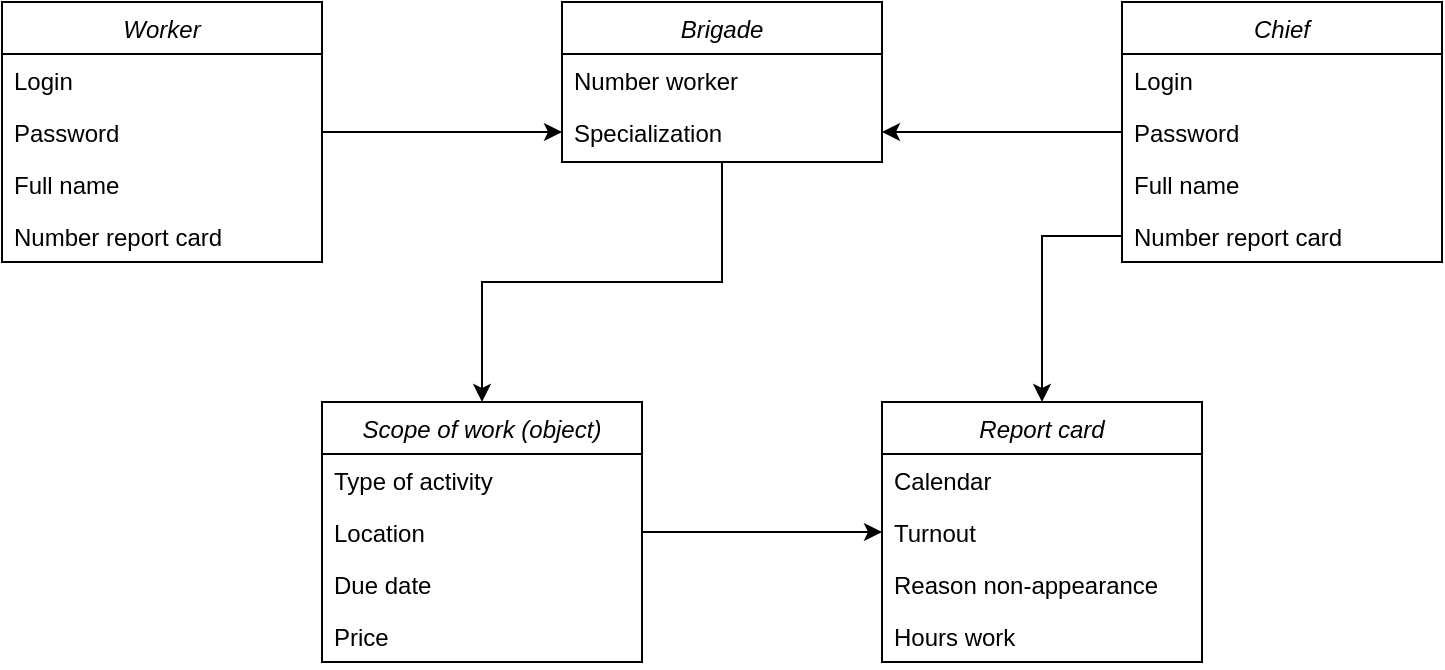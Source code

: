 <mxfile version="16.1.0" type="github">
  <diagram id="C5RBs43oDa-KdzZeNtuy" name="Page-1">
    <mxGraphModel dx="1119" dy="473" grid="1" gridSize="10" guides="1" tooltips="1" connect="1" arrows="1" fold="1" page="1" pageScale="1" pageWidth="827" pageHeight="1169" math="0" shadow="0">
      <root>
        <mxCell id="WIyWlLk6GJQsqaUBKTNV-0" />
        <mxCell id="WIyWlLk6GJQsqaUBKTNV-1" parent="WIyWlLk6GJQsqaUBKTNV-0" />
        <mxCell id="zkfFHV4jXpPFQw0GAbJ--0" value="Сhief" style="swimlane;fontStyle=2;align=center;verticalAlign=top;childLayout=stackLayout;horizontal=1;startSize=26;horizontalStack=0;resizeParent=1;resizeLast=0;collapsible=1;marginBottom=0;rounded=0;shadow=0;strokeWidth=1;" parent="WIyWlLk6GJQsqaUBKTNV-1" vertex="1">
          <mxGeometry x="600" y="40" width="160" height="130" as="geometry">
            <mxRectangle x="230" y="140" width="160" height="26" as="alternateBounds" />
          </mxGeometry>
        </mxCell>
        <mxCell id="WmMCSTiKhGLjxMHIel_o-6" value="Login" style="text;align=left;verticalAlign=top;spacingLeft=4;spacingRight=4;overflow=hidden;rotatable=0;points=[[0,0.5],[1,0.5]];portConstraint=eastwest;" vertex="1" parent="zkfFHV4jXpPFQw0GAbJ--0">
          <mxGeometry y="26" width="160" height="26" as="geometry" />
        </mxCell>
        <mxCell id="zkfFHV4jXpPFQw0GAbJ--3" value="Password" style="text;align=left;verticalAlign=top;spacingLeft=4;spacingRight=4;overflow=hidden;rotatable=0;points=[[0,0.5],[1,0.5]];portConstraint=eastwest;rounded=0;shadow=0;html=0;" parent="zkfFHV4jXpPFQw0GAbJ--0" vertex="1">
          <mxGeometry y="52" width="160" height="26" as="geometry" />
        </mxCell>
        <mxCell id="zkfFHV4jXpPFQw0GAbJ--1" value="Full name" style="text;align=left;verticalAlign=top;spacingLeft=4;spacingRight=4;overflow=hidden;rotatable=0;points=[[0,0.5],[1,0.5]];portConstraint=eastwest;" parent="zkfFHV4jXpPFQw0GAbJ--0" vertex="1">
          <mxGeometry y="78" width="160" height="26" as="geometry" />
        </mxCell>
        <mxCell id="WmMCSTiKhGLjxMHIel_o-15" value="Number report card" style="text;align=left;verticalAlign=top;spacingLeft=4;spacingRight=4;overflow=hidden;rotatable=0;points=[[0,0.5],[1,0.5]];portConstraint=eastwest;" vertex="1" parent="zkfFHV4jXpPFQw0GAbJ--0">
          <mxGeometry y="104" width="160" height="26" as="geometry" />
        </mxCell>
        <mxCell id="WmMCSTiKhGLjxMHIel_o-9" value="Report card" style="swimlane;fontStyle=2;align=center;verticalAlign=top;childLayout=stackLayout;horizontal=1;startSize=26;horizontalStack=0;resizeParent=1;resizeLast=0;collapsible=1;marginBottom=0;rounded=0;shadow=0;strokeWidth=1;" vertex="1" parent="WIyWlLk6GJQsqaUBKTNV-1">
          <mxGeometry x="480" y="240" width="160" height="130" as="geometry">
            <mxRectangle x="230" y="140" width="160" height="26" as="alternateBounds" />
          </mxGeometry>
        </mxCell>
        <mxCell id="WmMCSTiKhGLjxMHIel_o-22" value="Calendar" style="text;align=left;verticalAlign=top;spacingLeft=4;spacingRight=4;overflow=hidden;rotatable=0;points=[[0,0.5],[1,0.5]];portConstraint=eastwest;" vertex="1" parent="WmMCSTiKhGLjxMHIel_o-9">
          <mxGeometry y="26" width="160" height="26" as="geometry" />
        </mxCell>
        <mxCell id="WmMCSTiKhGLjxMHIel_o-24" value="Turnout" style="text;align=left;verticalAlign=top;spacingLeft=4;spacingRight=4;overflow=hidden;rotatable=0;points=[[0,0.5],[1,0.5]];portConstraint=eastwest;" vertex="1" parent="WmMCSTiKhGLjxMHIel_o-9">
          <mxGeometry y="52" width="160" height="26" as="geometry" />
        </mxCell>
        <mxCell id="WmMCSTiKhGLjxMHIel_o-25" value="Reason non-appearance" style="text;align=left;verticalAlign=top;spacingLeft=4;spacingRight=4;overflow=hidden;rotatable=0;points=[[0,0.5],[1,0.5]];portConstraint=eastwest;" vertex="1" parent="WmMCSTiKhGLjxMHIel_o-9">
          <mxGeometry y="78" width="160" height="26" as="geometry" />
        </mxCell>
        <mxCell id="WmMCSTiKhGLjxMHIel_o-13" value="Hours work" style="text;align=left;verticalAlign=top;spacingLeft=4;spacingRight=4;overflow=hidden;rotatable=0;points=[[0,0.5],[1,0.5]];portConstraint=eastwest;" vertex="1" parent="WmMCSTiKhGLjxMHIel_o-9">
          <mxGeometry y="104" width="160" height="26" as="geometry" />
        </mxCell>
        <mxCell id="WmMCSTiKhGLjxMHIel_o-16" value="Worker" style="swimlane;fontStyle=2;align=center;verticalAlign=top;childLayout=stackLayout;horizontal=1;startSize=26;horizontalStack=0;resizeParent=1;resizeLast=0;collapsible=1;marginBottom=0;rounded=0;shadow=0;strokeWidth=1;" vertex="1" parent="WIyWlLk6GJQsqaUBKTNV-1">
          <mxGeometry x="40" y="40" width="160" height="130" as="geometry">
            <mxRectangle x="230" y="140" width="160" height="26" as="alternateBounds" />
          </mxGeometry>
        </mxCell>
        <mxCell id="WmMCSTiKhGLjxMHIel_o-17" value="Login" style="text;align=left;verticalAlign=top;spacingLeft=4;spacingRight=4;overflow=hidden;rotatable=0;points=[[0,0.5],[1,0.5]];portConstraint=eastwest;" vertex="1" parent="WmMCSTiKhGLjxMHIel_o-16">
          <mxGeometry y="26" width="160" height="26" as="geometry" />
        </mxCell>
        <mxCell id="WmMCSTiKhGLjxMHIel_o-18" value="Password" style="text;align=left;verticalAlign=top;spacingLeft=4;spacingRight=4;overflow=hidden;rotatable=0;points=[[0,0.5],[1,0.5]];portConstraint=eastwest;rounded=0;shadow=0;html=0;" vertex="1" parent="WmMCSTiKhGLjxMHIel_o-16">
          <mxGeometry y="52" width="160" height="26" as="geometry" />
        </mxCell>
        <mxCell id="WmMCSTiKhGLjxMHIel_o-19" value="Full name" style="text;align=left;verticalAlign=top;spacingLeft=4;spacingRight=4;overflow=hidden;rotatable=0;points=[[0,0.5],[1,0.5]];portConstraint=eastwest;" vertex="1" parent="WmMCSTiKhGLjxMHIel_o-16">
          <mxGeometry y="78" width="160" height="26" as="geometry" />
        </mxCell>
        <mxCell id="WmMCSTiKhGLjxMHIel_o-21" value="Number report card" style="text;align=left;verticalAlign=top;spacingLeft=4;spacingRight=4;overflow=hidden;rotatable=0;points=[[0,0.5],[1,0.5]];portConstraint=eastwest;" vertex="1" parent="WmMCSTiKhGLjxMHIel_o-16">
          <mxGeometry y="104" width="160" height="26" as="geometry" />
        </mxCell>
        <mxCell id="WmMCSTiKhGLjxMHIel_o-26" value="Brigade" style="swimlane;fontStyle=2;align=center;verticalAlign=top;childLayout=stackLayout;horizontal=1;startSize=26;horizontalStack=0;resizeParent=1;resizeLast=0;collapsible=1;marginBottom=0;rounded=0;shadow=0;strokeWidth=1;" vertex="1" parent="WIyWlLk6GJQsqaUBKTNV-1">
          <mxGeometry x="320" y="40" width="160" height="80" as="geometry">
            <mxRectangle x="230" y="140" width="160" height="26" as="alternateBounds" />
          </mxGeometry>
        </mxCell>
        <mxCell id="WmMCSTiKhGLjxMHIel_o-28" value="Number worker" style="text;align=left;verticalAlign=top;spacingLeft=4;spacingRight=4;overflow=hidden;rotatable=0;points=[[0,0.5],[1,0.5]];portConstraint=eastwest;" vertex="1" parent="WmMCSTiKhGLjxMHIel_o-26">
          <mxGeometry y="26" width="160" height="26" as="geometry" />
        </mxCell>
        <mxCell id="WmMCSTiKhGLjxMHIel_o-29" value="Specialization" style="text;align=left;verticalAlign=top;spacingLeft=4;spacingRight=4;overflow=hidden;rotatable=0;points=[[0,0.5],[1,0.5]];portConstraint=eastwest;" vertex="1" parent="WmMCSTiKhGLjxMHIel_o-26">
          <mxGeometry y="52" width="160" height="26" as="geometry" />
        </mxCell>
        <mxCell id="WmMCSTiKhGLjxMHIel_o-31" value="Scope of work (object)" style="swimlane;fontStyle=2;align=center;verticalAlign=top;childLayout=stackLayout;horizontal=1;startSize=26;horizontalStack=0;resizeParent=1;resizeLast=0;collapsible=1;marginBottom=0;rounded=0;shadow=0;strokeWidth=1;" vertex="1" parent="WIyWlLk6GJQsqaUBKTNV-1">
          <mxGeometry x="200" y="240" width="160" height="130" as="geometry">
            <mxRectangle x="230" y="140" width="160" height="26" as="alternateBounds" />
          </mxGeometry>
        </mxCell>
        <mxCell id="WmMCSTiKhGLjxMHIel_o-36" value="Type of activity" style="text;align=left;verticalAlign=top;spacingLeft=4;spacingRight=4;overflow=hidden;rotatable=0;points=[[0,0.5],[1,0.5]];portConstraint=eastwest;" vertex="1" parent="WmMCSTiKhGLjxMHIel_o-31">
          <mxGeometry y="26" width="160" height="26" as="geometry" />
        </mxCell>
        <mxCell id="WmMCSTiKhGLjxMHIel_o-34" value="Location" style="text;align=left;verticalAlign=top;spacingLeft=4;spacingRight=4;overflow=hidden;rotatable=0;points=[[0,0.5],[1,0.5]];portConstraint=eastwest;" vertex="1" parent="WmMCSTiKhGLjxMHIel_o-31">
          <mxGeometry y="52" width="160" height="26" as="geometry" />
        </mxCell>
        <mxCell id="WmMCSTiKhGLjxMHIel_o-37" value="Due date" style="text;align=left;verticalAlign=top;spacingLeft=4;spacingRight=4;overflow=hidden;rotatable=0;points=[[0,0.5],[1,0.5]];portConstraint=eastwest;" vertex="1" parent="WmMCSTiKhGLjxMHIel_o-31">
          <mxGeometry y="78" width="160" height="26" as="geometry" />
        </mxCell>
        <mxCell id="WmMCSTiKhGLjxMHIel_o-39" value="Price" style="text;align=left;verticalAlign=top;spacingLeft=4;spacingRight=4;overflow=hidden;rotatable=0;points=[[0,0.5],[1,0.5]];portConstraint=eastwest;" vertex="1" parent="WmMCSTiKhGLjxMHIel_o-31">
          <mxGeometry y="104" width="160" height="26" as="geometry" />
        </mxCell>
        <mxCell id="WmMCSTiKhGLjxMHIel_o-41" style="edgeStyle=orthogonalEdgeStyle;rounded=0;orthogonalLoop=1;jettySize=auto;html=1;exitX=1;exitY=0.5;exitDx=0;exitDy=0;" edge="1" parent="WIyWlLk6GJQsqaUBKTNV-1" source="WmMCSTiKhGLjxMHIel_o-18" target="WmMCSTiKhGLjxMHIel_o-29">
          <mxGeometry relative="1" as="geometry" />
        </mxCell>
        <mxCell id="WmMCSTiKhGLjxMHIel_o-42" style="edgeStyle=orthogonalEdgeStyle;rounded=0;orthogonalLoop=1;jettySize=auto;html=1;exitX=0;exitY=0.5;exitDx=0;exitDy=0;entryX=1;entryY=0.5;entryDx=0;entryDy=0;" edge="1" parent="WIyWlLk6GJQsqaUBKTNV-1" source="zkfFHV4jXpPFQw0GAbJ--3" target="WmMCSTiKhGLjxMHIel_o-29">
          <mxGeometry relative="1" as="geometry" />
        </mxCell>
        <mxCell id="WmMCSTiKhGLjxMHIel_o-45" style="edgeStyle=orthogonalEdgeStyle;rounded=0;orthogonalLoop=1;jettySize=auto;html=1;exitX=0;exitY=0.5;exitDx=0;exitDy=0;" edge="1" parent="WIyWlLk6GJQsqaUBKTNV-1" source="WmMCSTiKhGLjxMHIel_o-15" target="WmMCSTiKhGLjxMHIel_o-9">
          <mxGeometry relative="1" as="geometry" />
        </mxCell>
        <mxCell id="WmMCSTiKhGLjxMHIel_o-46" style="edgeStyle=orthogonalEdgeStyle;rounded=0;orthogonalLoop=1;jettySize=auto;html=1;exitX=0.5;exitY=1;exitDx=0;exitDy=0;entryX=0.5;entryY=0;entryDx=0;entryDy=0;" edge="1" parent="WIyWlLk6GJQsqaUBKTNV-1" source="WmMCSTiKhGLjxMHIel_o-26" target="WmMCSTiKhGLjxMHIel_o-31">
          <mxGeometry relative="1" as="geometry">
            <mxPoint x="320" y="131" as="sourcePoint" />
          </mxGeometry>
        </mxCell>
        <mxCell id="WmMCSTiKhGLjxMHIel_o-47" style="edgeStyle=orthogonalEdgeStyle;rounded=0;orthogonalLoop=1;jettySize=auto;html=1;exitX=1;exitY=0.5;exitDx=0;exitDy=0;entryX=0;entryY=0.5;entryDx=0;entryDy=0;" edge="1" parent="WIyWlLk6GJQsqaUBKTNV-1" source="WmMCSTiKhGLjxMHIel_o-34" target="WmMCSTiKhGLjxMHIel_o-24">
          <mxGeometry relative="1" as="geometry" />
        </mxCell>
      </root>
    </mxGraphModel>
  </diagram>
</mxfile>
